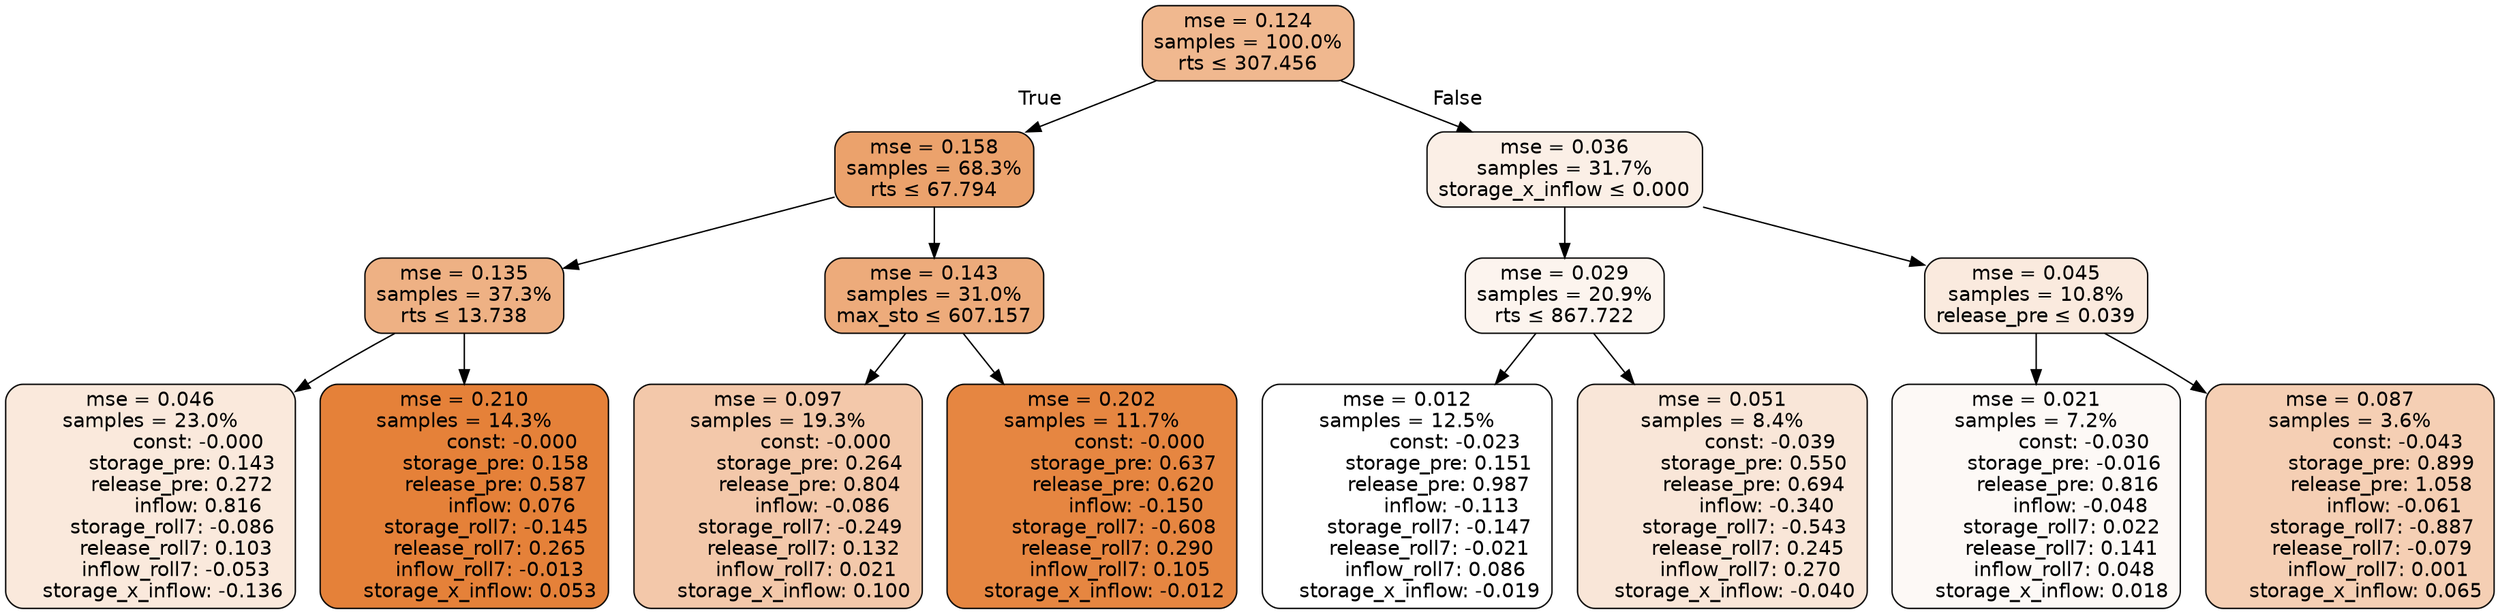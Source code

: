 digraph tree {
bgcolor="transparent"
node [shape=rectangle, style="filled, rounded", color="black", fontname=helvetica] ;
edge [fontname=helvetica] ;
	"0" [label="mse = 0.124
samples = 100.0%
rts &le; 307.456", fillcolor="#f0b88f"]
	"1" [label="mse = 0.158
samples = 68.3%
rts &le; 67.794", fillcolor="#eba26c"]
	"2" [label="mse = 0.135
samples = 37.3%
rts &le; 13.738", fillcolor="#eeb184"]
	"3" [label="mse = 0.046
samples = 23.0%
               const: -0.000
          storage_pre: 0.143
          release_pre: 0.272
               inflow: 0.816
       storage_roll7: -0.086
        release_roll7: 0.103
        inflow_roll7: -0.053
    storage_x_inflow: -0.136", fillcolor="#fae9dc"]
	"4" [label="mse = 0.210
samples = 14.3%
               const: -0.000
          storage_pre: 0.158
          release_pre: 0.587
               inflow: 0.076
       storage_roll7: -0.145
        release_roll7: 0.265
        inflow_roll7: -0.013
     storage_x_inflow: 0.053", fillcolor="#e58139"]
	"5" [label="mse = 0.143
samples = 31.0%
max_sto &le; 607.157", fillcolor="#edab7b"]
	"6" [label="mse = 0.097
samples = 19.3%
               const: -0.000
          storage_pre: 0.264
          release_pre: 0.804
              inflow: -0.086
       storage_roll7: -0.249
        release_roll7: 0.132
         inflow_roll7: 0.021
     storage_x_inflow: 0.100", fillcolor="#f3c8aa"]
	"7" [label="mse = 0.202
samples = 11.7%
               const: -0.000
          storage_pre: 0.637
          release_pre: 0.620
              inflow: -0.150
       storage_roll7: -0.608
        release_roll7: 0.290
         inflow_roll7: 0.105
    storage_x_inflow: -0.012", fillcolor="#e68641"]
	"8" [label="mse = 0.036
samples = 31.7%
storage_x_inflow &le; 0.000", fillcolor="#fbefe6"]
	"9" [label="mse = 0.029
samples = 20.9%
rts &le; 867.722", fillcolor="#fcf4ee"]
	"10" [label="mse = 0.012
samples = 12.5%
               const: -0.023
          storage_pre: 0.151
          release_pre: 0.987
              inflow: -0.113
       storage_roll7: -0.147
       release_roll7: -0.021
         inflow_roll7: 0.086
    storage_x_inflow: -0.019", fillcolor="#ffffff"]
	"11" [label="mse = 0.051
samples = 8.4%
               const: -0.039
          storage_pre: 0.550
          release_pre: 0.694
              inflow: -0.340
       storage_roll7: -0.543
        release_roll7: 0.245
         inflow_roll7: 0.270
    storage_x_inflow: -0.040", fillcolor="#f9e6d8"]
	"12" [label="mse = 0.045
samples = 10.8%
release_pre &le; 0.039", fillcolor="#faeade"]
	"13" [label="mse = 0.021
samples = 7.2%
               const: -0.030
         storage_pre: -0.016
          release_pre: 0.816
              inflow: -0.048
        storage_roll7: 0.022
        release_roll7: 0.141
         inflow_roll7: 0.048
     storage_x_inflow: 0.018", fillcolor="#fdf9f6"]
	"14" [label="mse = 0.087
samples = 3.6%
               const: -0.043
          storage_pre: 0.899
          release_pre: 1.058
              inflow: -0.061
       storage_roll7: -0.887
       release_roll7: -0.079
         inflow_roll7: 0.001
     storage_x_inflow: 0.065", fillcolor="#f5cfb4"]

	"0" -> "1" [labeldistance=2.5, labelangle=45, headlabel="True"]
	"1" -> "2"
	"2" -> "3"
	"2" -> "4"
	"1" -> "5"
	"5" -> "6"
	"5" -> "7"
	"0" -> "8" [labeldistance=2.5, labelangle=-45, headlabel="False"]
	"8" -> "9"
	"9" -> "10"
	"9" -> "11"
	"8" -> "12"
	"12" -> "13"
	"12" -> "14"
}